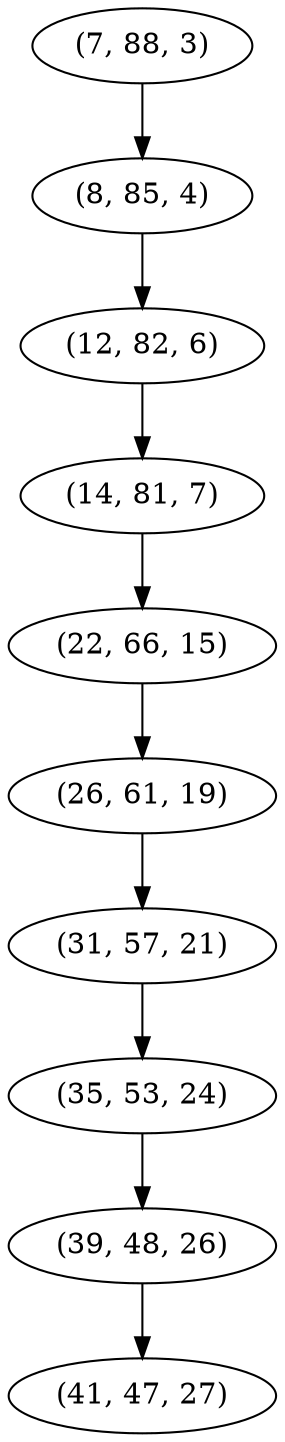 digraph tree {
    "(7, 88, 3)";
    "(8, 85, 4)";
    "(12, 82, 6)";
    "(14, 81, 7)";
    "(22, 66, 15)";
    "(26, 61, 19)";
    "(31, 57, 21)";
    "(35, 53, 24)";
    "(39, 48, 26)";
    "(41, 47, 27)";
    "(7, 88, 3)" -> "(8, 85, 4)";
    "(8, 85, 4)" -> "(12, 82, 6)";
    "(12, 82, 6)" -> "(14, 81, 7)";
    "(14, 81, 7)" -> "(22, 66, 15)";
    "(22, 66, 15)" -> "(26, 61, 19)";
    "(26, 61, 19)" -> "(31, 57, 21)";
    "(31, 57, 21)" -> "(35, 53, 24)";
    "(35, 53, 24)" -> "(39, 48, 26)";
    "(39, 48, 26)" -> "(41, 47, 27)";
}

